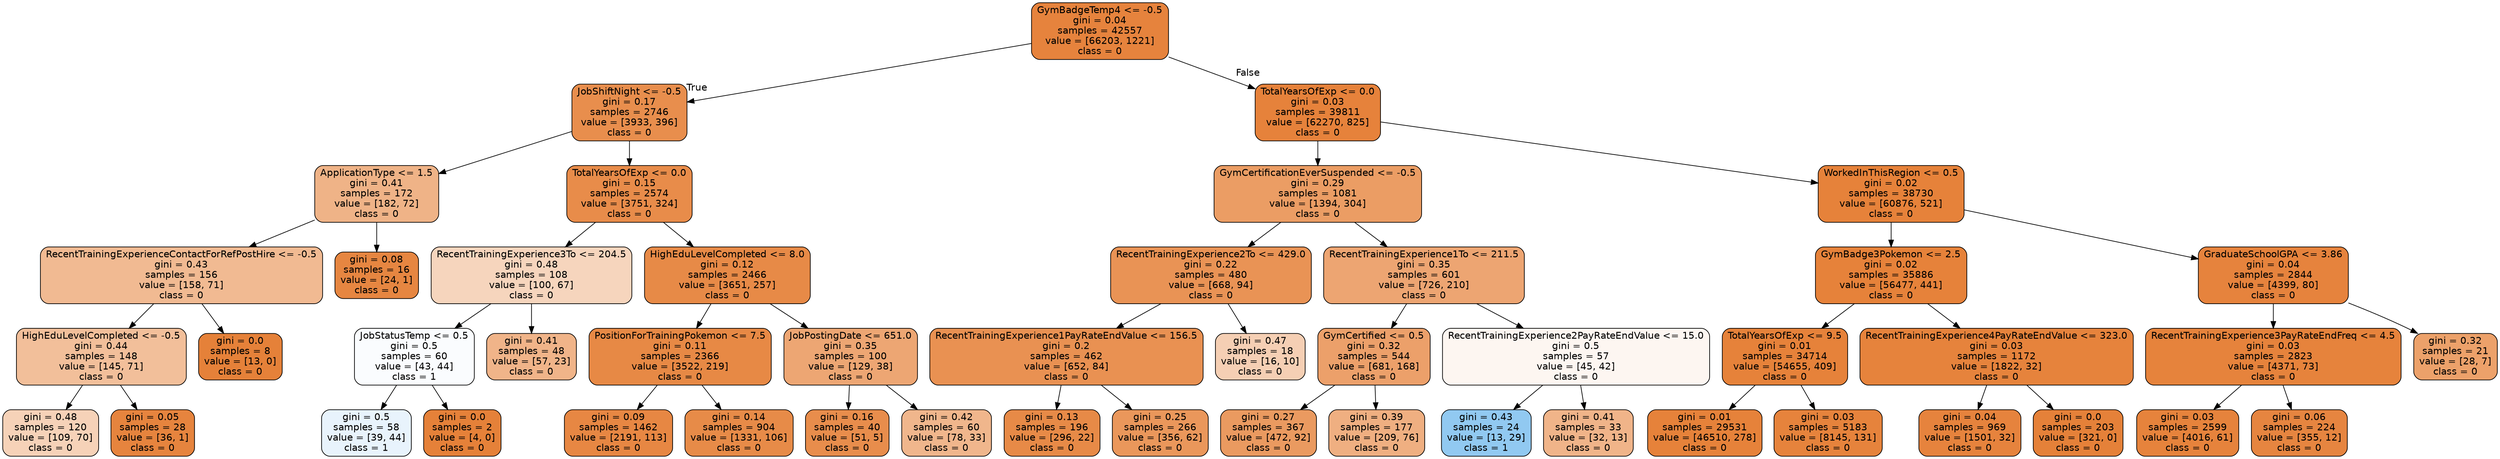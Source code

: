digraph Tree {
node [shape=box, style="filled, rounded", color="black", fontname=helvetica] ;
edge [fontname=helvetica] ;
0 [label="GymBadgeTemp4 <= -0.5\ngini = 0.04\nsamples = 42557\nvalue = [66203, 1221]\nclass = 0", fillcolor="#e58139fa"] ;
1 [label="JobShiftNight <= -0.5\ngini = 0.17\nsamples = 2746\nvalue = [3933, 396]\nclass = 0", fillcolor="#e58139e5"] ;
0 -> 1 [labeldistance=2.5, labelangle=45, headlabel="True"] ;
2 [label="ApplicationType <= 1.5\ngini = 0.41\nsamples = 172\nvalue = [182, 72]\nclass = 0", fillcolor="#e581399a"] ;
1 -> 2 ;
3 [label="RecentTrainingExperienceContactForRefPostHire <= -0.5\ngini = 0.43\nsamples = 156\nvalue = [158, 71]\nclass = 0", fillcolor="#e581398c"] ;
2 -> 3 ;
4 [label="HighEduLevelCompleted <= -0.5\ngini = 0.44\nsamples = 148\nvalue = [145, 71]\nclass = 0", fillcolor="#e5813982"] ;
3 -> 4 ;
5 [label="gini = 0.48\nsamples = 120\nvalue = [109, 70]\nclass = 0", fillcolor="#e581395b"] ;
4 -> 5 ;
6 [label="gini = 0.05\nsamples = 28\nvalue = [36, 1]\nclass = 0", fillcolor="#e58139f8"] ;
4 -> 6 ;
7 [label="gini = 0.0\nsamples = 8\nvalue = [13, 0]\nclass = 0", fillcolor="#e58139ff"] ;
3 -> 7 ;
8 [label="gini = 0.08\nsamples = 16\nvalue = [24, 1]\nclass = 0", fillcolor="#e58139f4"] ;
2 -> 8 ;
9 [label="TotalYearsOfExp <= 0.0\ngini = 0.15\nsamples = 2574\nvalue = [3751, 324]\nclass = 0", fillcolor="#e58139e9"] ;
1 -> 9 ;
10 [label="RecentTrainingExperience3To <= 204.5\ngini = 0.48\nsamples = 108\nvalue = [100, 67]\nclass = 0", fillcolor="#e5813954"] ;
9 -> 10 ;
11 [label="JobStatusTemp <= 0.5\ngini = 0.5\nsamples = 60\nvalue = [43, 44]\nclass = 1", fillcolor="#399de506"] ;
10 -> 11 ;
12 [label="gini = 0.5\nsamples = 58\nvalue = [39, 44]\nclass = 1", fillcolor="#399de51d"] ;
11 -> 12 ;
13 [label="gini = 0.0\nsamples = 2\nvalue = [4, 0]\nclass = 0", fillcolor="#e58139ff"] ;
11 -> 13 ;
14 [label="gini = 0.41\nsamples = 48\nvalue = [57, 23]\nclass = 0", fillcolor="#e5813998"] ;
10 -> 14 ;
15 [label="HighEduLevelCompleted <= 8.0\ngini = 0.12\nsamples = 2466\nvalue = [3651, 257]\nclass = 0", fillcolor="#e58139ed"] ;
9 -> 15 ;
16 [label="PositionForTrainingPokemon <= 7.5\ngini = 0.11\nsamples = 2366\nvalue = [3522, 219]\nclass = 0", fillcolor="#e58139ef"] ;
15 -> 16 ;
17 [label="gini = 0.09\nsamples = 1462\nvalue = [2191, 113]\nclass = 0", fillcolor="#e58139f2"] ;
16 -> 17 ;
18 [label="gini = 0.14\nsamples = 904\nvalue = [1331, 106]\nclass = 0", fillcolor="#e58139eb"] ;
16 -> 18 ;
19 [label="JobPostingDate <= 651.0\ngini = 0.35\nsamples = 100\nvalue = [129, 38]\nclass = 0", fillcolor="#e58139b4"] ;
15 -> 19 ;
20 [label="gini = 0.16\nsamples = 40\nvalue = [51, 5]\nclass = 0", fillcolor="#e58139e6"] ;
19 -> 20 ;
21 [label="gini = 0.42\nsamples = 60\nvalue = [78, 33]\nclass = 0", fillcolor="#e5813993"] ;
19 -> 21 ;
22 [label="TotalYearsOfExp <= 0.0\ngini = 0.03\nsamples = 39811\nvalue = [62270, 825]\nclass = 0", fillcolor="#e58139fc"] ;
0 -> 22 [labeldistance=2.5, labelangle=-45, headlabel="False"] ;
23 [label="GymCertificationEverSuspended <= -0.5\ngini = 0.29\nsamples = 1081\nvalue = [1394, 304]\nclass = 0", fillcolor="#e58139c7"] ;
22 -> 23 ;
24 [label="RecentTrainingExperience2To <= 429.0\ngini = 0.22\nsamples = 480\nvalue = [668, 94]\nclass = 0", fillcolor="#e58139db"] ;
23 -> 24 ;
25 [label="RecentTrainingExperience1PayRateEndValue <= 156.5\ngini = 0.2\nsamples = 462\nvalue = [652, 84]\nclass = 0", fillcolor="#e58139de"] ;
24 -> 25 ;
26 [label="gini = 0.13\nsamples = 196\nvalue = [296, 22]\nclass = 0", fillcolor="#e58139ec"] ;
25 -> 26 ;
27 [label="gini = 0.25\nsamples = 266\nvalue = [356, 62]\nclass = 0", fillcolor="#e58139d3"] ;
25 -> 27 ;
28 [label="gini = 0.47\nsamples = 18\nvalue = [16, 10]\nclass = 0", fillcolor="#e5813960"] ;
24 -> 28 ;
29 [label="RecentTrainingExperience1To <= 211.5\ngini = 0.35\nsamples = 601\nvalue = [726, 210]\nclass = 0", fillcolor="#e58139b5"] ;
23 -> 29 ;
30 [label="GymCertified <= 0.5\ngini = 0.32\nsamples = 544\nvalue = [681, 168]\nclass = 0", fillcolor="#e58139c0"] ;
29 -> 30 ;
31 [label="gini = 0.27\nsamples = 367\nvalue = [472, 92]\nclass = 0", fillcolor="#e58139cd"] ;
30 -> 31 ;
32 [label="gini = 0.39\nsamples = 177\nvalue = [209, 76]\nclass = 0", fillcolor="#e58139a2"] ;
30 -> 32 ;
33 [label="RecentTrainingExperience2PayRateEndValue <= 15.0\ngini = 0.5\nsamples = 57\nvalue = [45, 42]\nclass = 0", fillcolor="#e5813911"] ;
29 -> 33 ;
34 [label="gini = 0.43\nsamples = 24\nvalue = [13, 29]\nclass = 1", fillcolor="#399de58d"] ;
33 -> 34 ;
35 [label="gini = 0.41\nsamples = 33\nvalue = [32, 13]\nclass = 0", fillcolor="#e5813997"] ;
33 -> 35 ;
36 [label="WorkedInThisRegion <= 0.5\ngini = 0.02\nsamples = 38730\nvalue = [60876, 521]\nclass = 0", fillcolor="#e58139fd"] ;
22 -> 36 ;
37 [label="GymBadge3Pokemon <= 2.5\ngini = 0.02\nsamples = 35886\nvalue = [56477, 441]\nclass = 0", fillcolor="#e58139fd"] ;
36 -> 37 ;
38 [label="TotalYearsOfExp <= 9.5\ngini = 0.01\nsamples = 34714\nvalue = [54655, 409]\nclass = 0", fillcolor="#e58139fd"] ;
37 -> 38 ;
39 [label="gini = 0.01\nsamples = 29531\nvalue = [46510, 278]\nclass = 0", fillcolor="#e58139fd"] ;
38 -> 39 ;
40 [label="gini = 0.03\nsamples = 5183\nvalue = [8145, 131]\nclass = 0", fillcolor="#e58139fb"] ;
38 -> 40 ;
41 [label="RecentTrainingExperience4PayRateEndValue <= 323.0\ngini = 0.03\nsamples = 1172\nvalue = [1822, 32]\nclass = 0", fillcolor="#e58139fb"] ;
37 -> 41 ;
42 [label="gini = 0.04\nsamples = 969\nvalue = [1501, 32]\nclass = 0", fillcolor="#e58139fa"] ;
41 -> 42 ;
43 [label="gini = 0.0\nsamples = 203\nvalue = [321, 0]\nclass = 0", fillcolor="#e58139ff"] ;
41 -> 43 ;
44 [label="GraduateSchoolGPA <= 3.86\ngini = 0.04\nsamples = 2844\nvalue = [4399, 80]\nclass = 0", fillcolor="#e58139fa"] ;
36 -> 44 ;
45 [label="RecentTrainingExperience3PayRateEndFreq <= 4.5\ngini = 0.03\nsamples = 2823\nvalue = [4371, 73]\nclass = 0", fillcolor="#e58139fb"] ;
44 -> 45 ;
46 [label="gini = 0.03\nsamples = 2599\nvalue = [4016, 61]\nclass = 0", fillcolor="#e58139fb"] ;
45 -> 46 ;
47 [label="gini = 0.06\nsamples = 224\nvalue = [355, 12]\nclass = 0", fillcolor="#e58139f6"] ;
45 -> 47 ;
48 [label="gini = 0.32\nsamples = 21\nvalue = [28, 7]\nclass = 0", fillcolor="#e58139bf"] ;
44 -> 48 ;
}